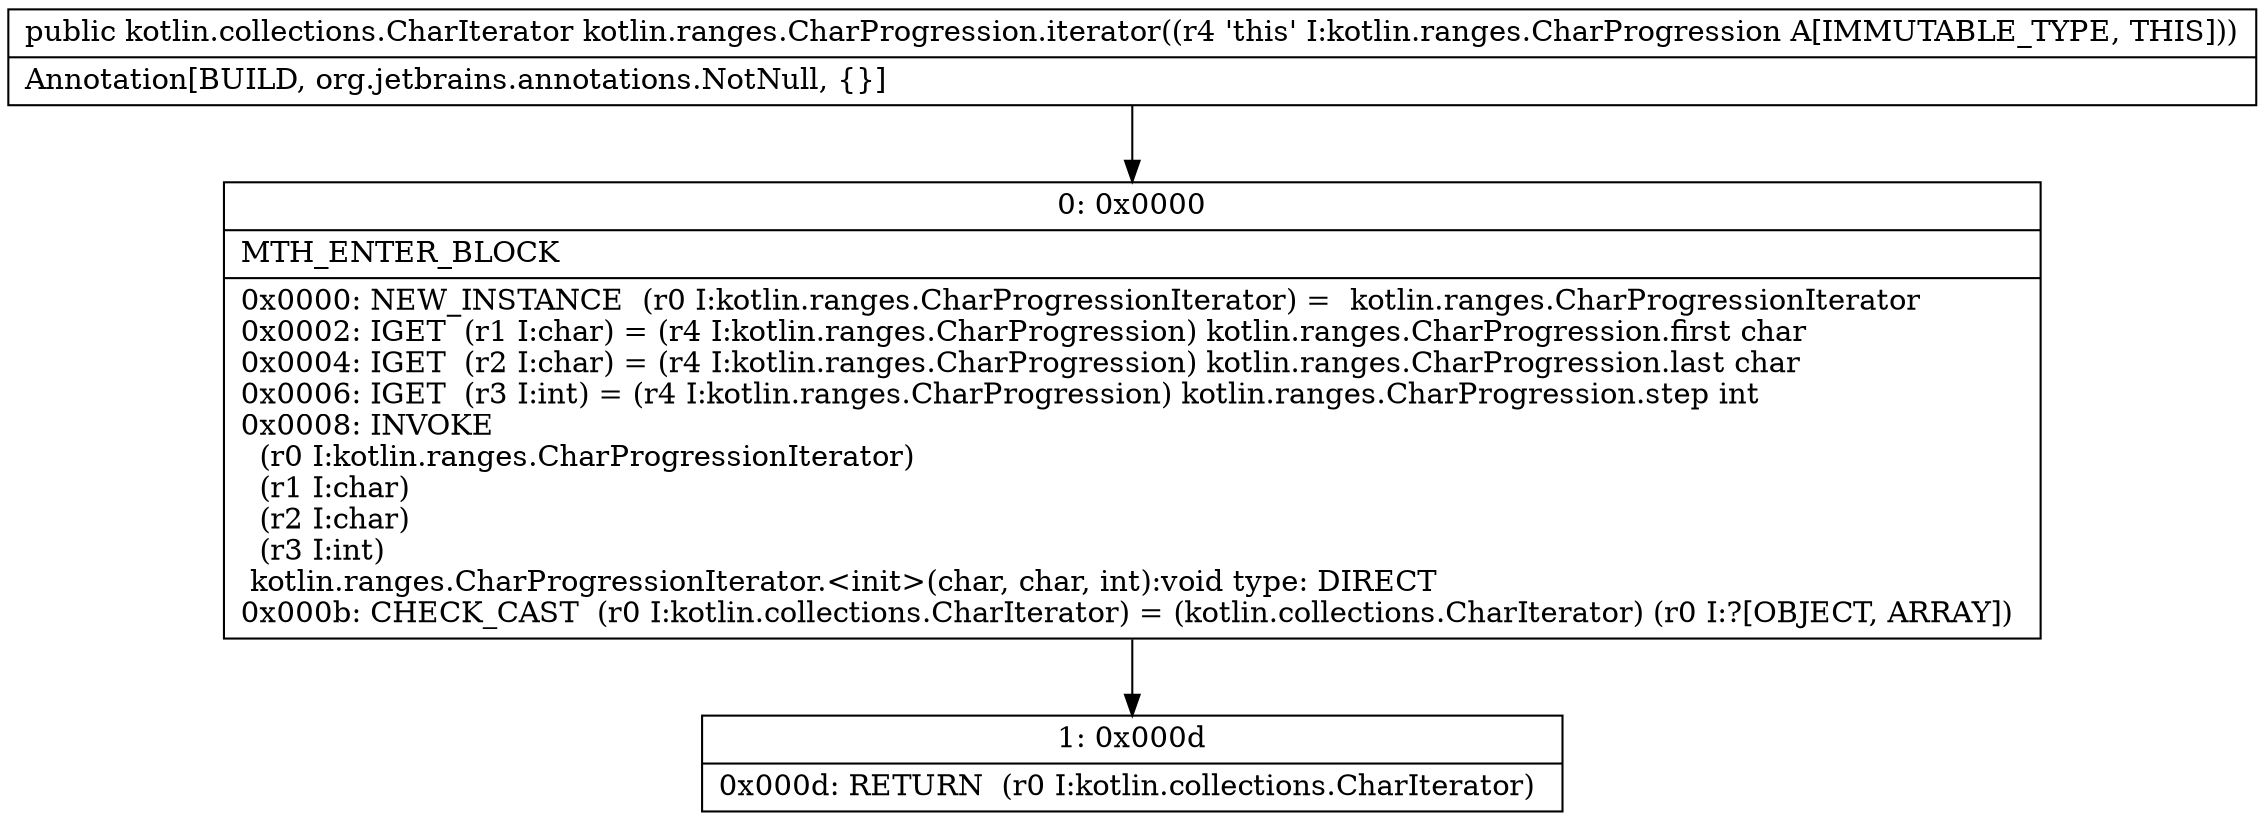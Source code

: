 digraph "CFG forkotlin.ranges.CharProgression.iterator()Lkotlin\/collections\/CharIterator;" {
Node_0 [shape=record,label="{0\:\ 0x0000|MTH_ENTER_BLOCK\l|0x0000: NEW_INSTANCE  (r0 I:kotlin.ranges.CharProgressionIterator) =  kotlin.ranges.CharProgressionIterator \l0x0002: IGET  (r1 I:char) = (r4 I:kotlin.ranges.CharProgression) kotlin.ranges.CharProgression.first char \l0x0004: IGET  (r2 I:char) = (r4 I:kotlin.ranges.CharProgression) kotlin.ranges.CharProgression.last char \l0x0006: IGET  (r3 I:int) = (r4 I:kotlin.ranges.CharProgression) kotlin.ranges.CharProgression.step int \l0x0008: INVOKE  \l  (r0 I:kotlin.ranges.CharProgressionIterator)\l  (r1 I:char)\l  (r2 I:char)\l  (r3 I:int)\l kotlin.ranges.CharProgressionIterator.\<init\>(char, char, int):void type: DIRECT \l0x000b: CHECK_CAST  (r0 I:kotlin.collections.CharIterator) = (kotlin.collections.CharIterator) (r0 I:?[OBJECT, ARRAY]) \l}"];
Node_1 [shape=record,label="{1\:\ 0x000d|0x000d: RETURN  (r0 I:kotlin.collections.CharIterator) \l}"];
MethodNode[shape=record,label="{public kotlin.collections.CharIterator kotlin.ranges.CharProgression.iterator((r4 'this' I:kotlin.ranges.CharProgression A[IMMUTABLE_TYPE, THIS]))  | Annotation[BUILD, org.jetbrains.annotations.NotNull, \{\}]\l}"];
MethodNode -> Node_0;
Node_0 -> Node_1;
}

